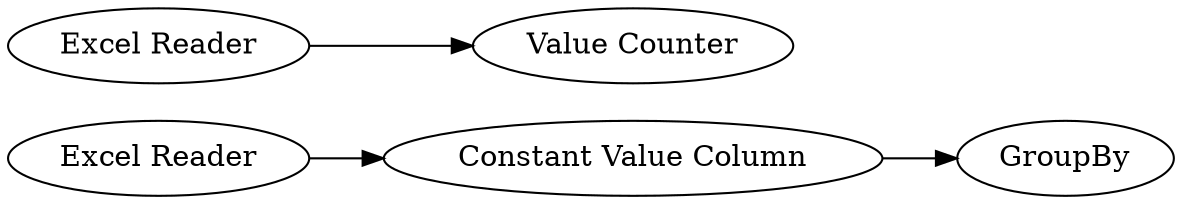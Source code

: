 digraph {
	157 -> 158
	77 -> 157
	159 -> 1
	1 [label="Value Counter"]
	157 [label="Constant Value Column"]
	158 [label=GroupBy]
	159 [label="Excel Reader"]
	77 [label="Excel Reader"]
	rankdir=LR
}
